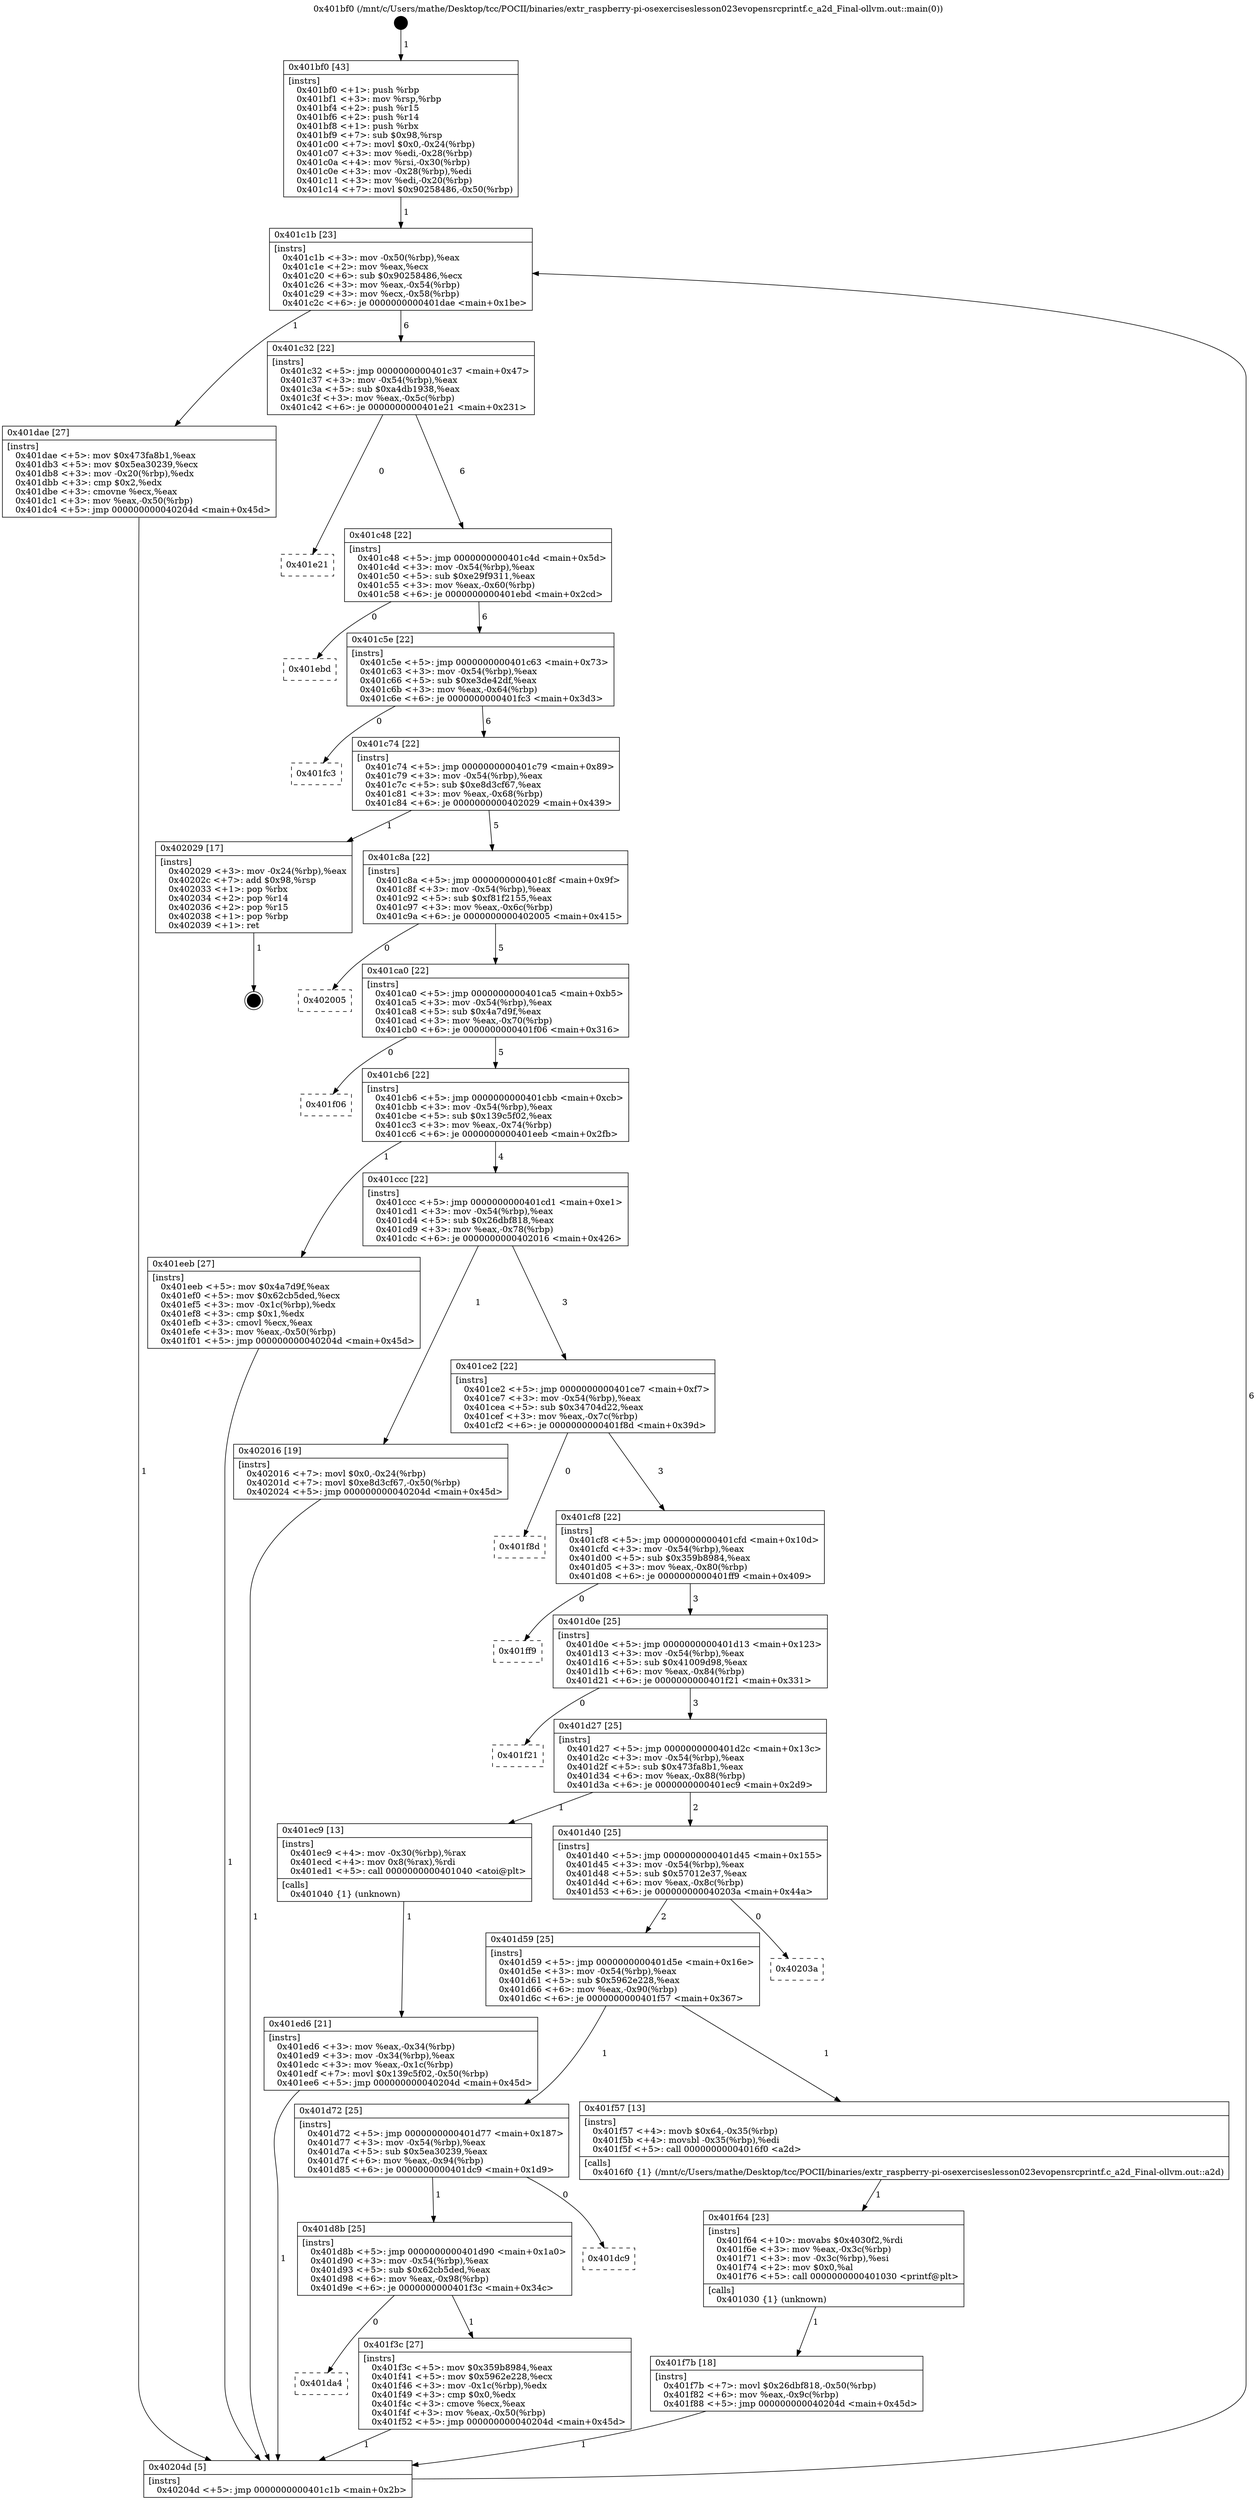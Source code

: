 digraph "0x401bf0" {
  label = "0x401bf0 (/mnt/c/Users/mathe/Desktop/tcc/POCII/binaries/extr_raspberry-pi-osexerciseslesson023evopensrcprintf.c_a2d_Final-ollvm.out::main(0))"
  labelloc = "t"
  node[shape=record]

  Entry [label="",width=0.3,height=0.3,shape=circle,fillcolor=black,style=filled]
  "0x401c1b" [label="{
     0x401c1b [23]\l
     | [instrs]\l
     &nbsp;&nbsp;0x401c1b \<+3\>: mov -0x50(%rbp),%eax\l
     &nbsp;&nbsp;0x401c1e \<+2\>: mov %eax,%ecx\l
     &nbsp;&nbsp;0x401c20 \<+6\>: sub $0x90258486,%ecx\l
     &nbsp;&nbsp;0x401c26 \<+3\>: mov %eax,-0x54(%rbp)\l
     &nbsp;&nbsp;0x401c29 \<+3\>: mov %ecx,-0x58(%rbp)\l
     &nbsp;&nbsp;0x401c2c \<+6\>: je 0000000000401dae \<main+0x1be\>\l
  }"]
  "0x401dae" [label="{
     0x401dae [27]\l
     | [instrs]\l
     &nbsp;&nbsp;0x401dae \<+5\>: mov $0x473fa8b1,%eax\l
     &nbsp;&nbsp;0x401db3 \<+5\>: mov $0x5ea30239,%ecx\l
     &nbsp;&nbsp;0x401db8 \<+3\>: mov -0x20(%rbp),%edx\l
     &nbsp;&nbsp;0x401dbb \<+3\>: cmp $0x2,%edx\l
     &nbsp;&nbsp;0x401dbe \<+3\>: cmovne %ecx,%eax\l
     &nbsp;&nbsp;0x401dc1 \<+3\>: mov %eax,-0x50(%rbp)\l
     &nbsp;&nbsp;0x401dc4 \<+5\>: jmp 000000000040204d \<main+0x45d\>\l
  }"]
  "0x401c32" [label="{
     0x401c32 [22]\l
     | [instrs]\l
     &nbsp;&nbsp;0x401c32 \<+5\>: jmp 0000000000401c37 \<main+0x47\>\l
     &nbsp;&nbsp;0x401c37 \<+3\>: mov -0x54(%rbp),%eax\l
     &nbsp;&nbsp;0x401c3a \<+5\>: sub $0xa4db1938,%eax\l
     &nbsp;&nbsp;0x401c3f \<+3\>: mov %eax,-0x5c(%rbp)\l
     &nbsp;&nbsp;0x401c42 \<+6\>: je 0000000000401e21 \<main+0x231\>\l
  }"]
  "0x40204d" [label="{
     0x40204d [5]\l
     | [instrs]\l
     &nbsp;&nbsp;0x40204d \<+5\>: jmp 0000000000401c1b \<main+0x2b\>\l
  }"]
  "0x401bf0" [label="{
     0x401bf0 [43]\l
     | [instrs]\l
     &nbsp;&nbsp;0x401bf0 \<+1\>: push %rbp\l
     &nbsp;&nbsp;0x401bf1 \<+3\>: mov %rsp,%rbp\l
     &nbsp;&nbsp;0x401bf4 \<+2\>: push %r15\l
     &nbsp;&nbsp;0x401bf6 \<+2\>: push %r14\l
     &nbsp;&nbsp;0x401bf8 \<+1\>: push %rbx\l
     &nbsp;&nbsp;0x401bf9 \<+7\>: sub $0x98,%rsp\l
     &nbsp;&nbsp;0x401c00 \<+7\>: movl $0x0,-0x24(%rbp)\l
     &nbsp;&nbsp;0x401c07 \<+3\>: mov %edi,-0x28(%rbp)\l
     &nbsp;&nbsp;0x401c0a \<+4\>: mov %rsi,-0x30(%rbp)\l
     &nbsp;&nbsp;0x401c0e \<+3\>: mov -0x28(%rbp),%edi\l
     &nbsp;&nbsp;0x401c11 \<+3\>: mov %edi,-0x20(%rbp)\l
     &nbsp;&nbsp;0x401c14 \<+7\>: movl $0x90258486,-0x50(%rbp)\l
  }"]
  Exit [label="",width=0.3,height=0.3,shape=circle,fillcolor=black,style=filled,peripheries=2]
  "0x401e21" [label="{
     0x401e21\l
  }", style=dashed]
  "0x401c48" [label="{
     0x401c48 [22]\l
     | [instrs]\l
     &nbsp;&nbsp;0x401c48 \<+5\>: jmp 0000000000401c4d \<main+0x5d\>\l
     &nbsp;&nbsp;0x401c4d \<+3\>: mov -0x54(%rbp),%eax\l
     &nbsp;&nbsp;0x401c50 \<+5\>: sub $0xe29f9311,%eax\l
     &nbsp;&nbsp;0x401c55 \<+3\>: mov %eax,-0x60(%rbp)\l
     &nbsp;&nbsp;0x401c58 \<+6\>: je 0000000000401ebd \<main+0x2cd\>\l
  }"]
  "0x401f7b" [label="{
     0x401f7b [18]\l
     | [instrs]\l
     &nbsp;&nbsp;0x401f7b \<+7\>: movl $0x26dbf818,-0x50(%rbp)\l
     &nbsp;&nbsp;0x401f82 \<+6\>: mov %eax,-0x9c(%rbp)\l
     &nbsp;&nbsp;0x401f88 \<+5\>: jmp 000000000040204d \<main+0x45d\>\l
  }"]
  "0x401ebd" [label="{
     0x401ebd\l
  }", style=dashed]
  "0x401c5e" [label="{
     0x401c5e [22]\l
     | [instrs]\l
     &nbsp;&nbsp;0x401c5e \<+5\>: jmp 0000000000401c63 \<main+0x73\>\l
     &nbsp;&nbsp;0x401c63 \<+3\>: mov -0x54(%rbp),%eax\l
     &nbsp;&nbsp;0x401c66 \<+5\>: sub $0xe3de42df,%eax\l
     &nbsp;&nbsp;0x401c6b \<+3\>: mov %eax,-0x64(%rbp)\l
     &nbsp;&nbsp;0x401c6e \<+6\>: je 0000000000401fc3 \<main+0x3d3\>\l
  }"]
  "0x401f64" [label="{
     0x401f64 [23]\l
     | [instrs]\l
     &nbsp;&nbsp;0x401f64 \<+10\>: movabs $0x4030f2,%rdi\l
     &nbsp;&nbsp;0x401f6e \<+3\>: mov %eax,-0x3c(%rbp)\l
     &nbsp;&nbsp;0x401f71 \<+3\>: mov -0x3c(%rbp),%esi\l
     &nbsp;&nbsp;0x401f74 \<+2\>: mov $0x0,%al\l
     &nbsp;&nbsp;0x401f76 \<+5\>: call 0000000000401030 \<printf@plt\>\l
     | [calls]\l
     &nbsp;&nbsp;0x401030 \{1\} (unknown)\l
  }"]
  "0x401fc3" [label="{
     0x401fc3\l
  }", style=dashed]
  "0x401c74" [label="{
     0x401c74 [22]\l
     | [instrs]\l
     &nbsp;&nbsp;0x401c74 \<+5\>: jmp 0000000000401c79 \<main+0x89\>\l
     &nbsp;&nbsp;0x401c79 \<+3\>: mov -0x54(%rbp),%eax\l
     &nbsp;&nbsp;0x401c7c \<+5\>: sub $0xe8d3cf67,%eax\l
     &nbsp;&nbsp;0x401c81 \<+3\>: mov %eax,-0x68(%rbp)\l
     &nbsp;&nbsp;0x401c84 \<+6\>: je 0000000000402029 \<main+0x439\>\l
  }"]
  "0x401da4" [label="{
     0x401da4\l
  }", style=dashed]
  "0x402029" [label="{
     0x402029 [17]\l
     | [instrs]\l
     &nbsp;&nbsp;0x402029 \<+3\>: mov -0x24(%rbp),%eax\l
     &nbsp;&nbsp;0x40202c \<+7\>: add $0x98,%rsp\l
     &nbsp;&nbsp;0x402033 \<+1\>: pop %rbx\l
     &nbsp;&nbsp;0x402034 \<+2\>: pop %r14\l
     &nbsp;&nbsp;0x402036 \<+2\>: pop %r15\l
     &nbsp;&nbsp;0x402038 \<+1\>: pop %rbp\l
     &nbsp;&nbsp;0x402039 \<+1\>: ret\l
  }"]
  "0x401c8a" [label="{
     0x401c8a [22]\l
     | [instrs]\l
     &nbsp;&nbsp;0x401c8a \<+5\>: jmp 0000000000401c8f \<main+0x9f\>\l
     &nbsp;&nbsp;0x401c8f \<+3\>: mov -0x54(%rbp),%eax\l
     &nbsp;&nbsp;0x401c92 \<+5\>: sub $0xf81f2155,%eax\l
     &nbsp;&nbsp;0x401c97 \<+3\>: mov %eax,-0x6c(%rbp)\l
     &nbsp;&nbsp;0x401c9a \<+6\>: je 0000000000402005 \<main+0x415\>\l
  }"]
  "0x401f3c" [label="{
     0x401f3c [27]\l
     | [instrs]\l
     &nbsp;&nbsp;0x401f3c \<+5\>: mov $0x359b8984,%eax\l
     &nbsp;&nbsp;0x401f41 \<+5\>: mov $0x5962e228,%ecx\l
     &nbsp;&nbsp;0x401f46 \<+3\>: mov -0x1c(%rbp),%edx\l
     &nbsp;&nbsp;0x401f49 \<+3\>: cmp $0x0,%edx\l
     &nbsp;&nbsp;0x401f4c \<+3\>: cmove %ecx,%eax\l
     &nbsp;&nbsp;0x401f4f \<+3\>: mov %eax,-0x50(%rbp)\l
     &nbsp;&nbsp;0x401f52 \<+5\>: jmp 000000000040204d \<main+0x45d\>\l
  }"]
  "0x402005" [label="{
     0x402005\l
  }", style=dashed]
  "0x401ca0" [label="{
     0x401ca0 [22]\l
     | [instrs]\l
     &nbsp;&nbsp;0x401ca0 \<+5\>: jmp 0000000000401ca5 \<main+0xb5\>\l
     &nbsp;&nbsp;0x401ca5 \<+3\>: mov -0x54(%rbp),%eax\l
     &nbsp;&nbsp;0x401ca8 \<+5\>: sub $0x4a7d9f,%eax\l
     &nbsp;&nbsp;0x401cad \<+3\>: mov %eax,-0x70(%rbp)\l
     &nbsp;&nbsp;0x401cb0 \<+6\>: je 0000000000401f06 \<main+0x316\>\l
  }"]
  "0x401d8b" [label="{
     0x401d8b [25]\l
     | [instrs]\l
     &nbsp;&nbsp;0x401d8b \<+5\>: jmp 0000000000401d90 \<main+0x1a0\>\l
     &nbsp;&nbsp;0x401d90 \<+3\>: mov -0x54(%rbp),%eax\l
     &nbsp;&nbsp;0x401d93 \<+5\>: sub $0x62cb5ded,%eax\l
     &nbsp;&nbsp;0x401d98 \<+6\>: mov %eax,-0x98(%rbp)\l
     &nbsp;&nbsp;0x401d9e \<+6\>: je 0000000000401f3c \<main+0x34c\>\l
  }"]
  "0x401f06" [label="{
     0x401f06\l
  }", style=dashed]
  "0x401cb6" [label="{
     0x401cb6 [22]\l
     | [instrs]\l
     &nbsp;&nbsp;0x401cb6 \<+5\>: jmp 0000000000401cbb \<main+0xcb\>\l
     &nbsp;&nbsp;0x401cbb \<+3\>: mov -0x54(%rbp),%eax\l
     &nbsp;&nbsp;0x401cbe \<+5\>: sub $0x139c5f02,%eax\l
     &nbsp;&nbsp;0x401cc3 \<+3\>: mov %eax,-0x74(%rbp)\l
     &nbsp;&nbsp;0x401cc6 \<+6\>: je 0000000000401eeb \<main+0x2fb\>\l
  }"]
  "0x401dc9" [label="{
     0x401dc9\l
  }", style=dashed]
  "0x401eeb" [label="{
     0x401eeb [27]\l
     | [instrs]\l
     &nbsp;&nbsp;0x401eeb \<+5\>: mov $0x4a7d9f,%eax\l
     &nbsp;&nbsp;0x401ef0 \<+5\>: mov $0x62cb5ded,%ecx\l
     &nbsp;&nbsp;0x401ef5 \<+3\>: mov -0x1c(%rbp),%edx\l
     &nbsp;&nbsp;0x401ef8 \<+3\>: cmp $0x1,%edx\l
     &nbsp;&nbsp;0x401efb \<+3\>: cmovl %ecx,%eax\l
     &nbsp;&nbsp;0x401efe \<+3\>: mov %eax,-0x50(%rbp)\l
     &nbsp;&nbsp;0x401f01 \<+5\>: jmp 000000000040204d \<main+0x45d\>\l
  }"]
  "0x401ccc" [label="{
     0x401ccc [22]\l
     | [instrs]\l
     &nbsp;&nbsp;0x401ccc \<+5\>: jmp 0000000000401cd1 \<main+0xe1\>\l
     &nbsp;&nbsp;0x401cd1 \<+3\>: mov -0x54(%rbp),%eax\l
     &nbsp;&nbsp;0x401cd4 \<+5\>: sub $0x26dbf818,%eax\l
     &nbsp;&nbsp;0x401cd9 \<+3\>: mov %eax,-0x78(%rbp)\l
     &nbsp;&nbsp;0x401cdc \<+6\>: je 0000000000402016 \<main+0x426\>\l
  }"]
  "0x401d72" [label="{
     0x401d72 [25]\l
     | [instrs]\l
     &nbsp;&nbsp;0x401d72 \<+5\>: jmp 0000000000401d77 \<main+0x187\>\l
     &nbsp;&nbsp;0x401d77 \<+3\>: mov -0x54(%rbp),%eax\l
     &nbsp;&nbsp;0x401d7a \<+5\>: sub $0x5ea30239,%eax\l
     &nbsp;&nbsp;0x401d7f \<+6\>: mov %eax,-0x94(%rbp)\l
     &nbsp;&nbsp;0x401d85 \<+6\>: je 0000000000401dc9 \<main+0x1d9\>\l
  }"]
  "0x402016" [label="{
     0x402016 [19]\l
     | [instrs]\l
     &nbsp;&nbsp;0x402016 \<+7\>: movl $0x0,-0x24(%rbp)\l
     &nbsp;&nbsp;0x40201d \<+7\>: movl $0xe8d3cf67,-0x50(%rbp)\l
     &nbsp;&nbsp;0x402024 \<+5\>: jmp 000000000040204d \<main+0x45d\>\l
  }"]
  "0x401ce2" [label="{
     0x401ce2 [22]\l
     | [instrs]\l
     &nbsp;&nbsp;0x401ce2 \<+5\>: jmp 0000000000401ce7 \<main+0xf7\>\l
     &nbsp;&nbsp;0x401ce7 \<+3\>: mov -0x54(%rbp),%eax\l
     &nbsp;&nbsp;0x401cea \<+5\>: sub $0x34704d22,%eax\l
     &nbsp;&nbsp;0x401cef \<+3\>: mov %eax,-0x7c(%rbp)\l
     &nbsp;&nbsp;0x401cf2 \<+6\>: je 0000000000401f8d \<main+0x39d\>\l
  }"]
  "0x401f57" [label="{
     0x401f57 [13]\l
     | [instrs]\l
     &nbsp;&nbsp;0x401f57 \<+4\>: movb $0x64,-0x35(%rbp)\l
     &nbsp;&nbsp;0x401f5b \<+4\>: movsbl -0x35(%rbp),%edi\l
     &nbsp;&nbsp;0x401f5f \<+5\>: call 00000000004016f0 \<a2d\>\l
     | [calls]\l
     &nbsp;&nbsp;0x4016f0 \{1\} (/mnt/c/Users/mathe/Desktop/tcc/POCII/binaries/extr_raspberry-pi-osexerciseslesson023evopensrcprintf.c_a2d_Final-ollvm.out::a2d)\l
  }"]
  "0x401f8d" [label="{
     0x401f8d\l
  }", style=dashed]
  "0x401cf8" [label="{
     0x401cf8 [22]\l
     | [instrs]\l
     &nbsp;&nbsp;0x401cf8 \<+5\>: jmp 0000000000401cfd \<main+0x10d\>\l
     &nbsp;&nbsp;0x401cfd \<+3\>: mov -0x54(%rbp),%eax\l
     &nbsp;&nbsp;0x401d00 \<+5\>: sub $0x359b8984,%eax\l
     &nbsp;&nbsp;0x401d05 \<+3\>: mov %eax,-0x80(%rbp)\l
     &nbsp;&nbsp;0x401d08 \<+6\>: je 0000000000401ff9 \<main+0x409\>\l
  }"]
  "0x401d59" [label="{
     0x401d59 [25]\l
     | [instrs]\l
     &nbsp;&nbsp;0x401d59 \<+5\>: jmp 0000000000401d5e \<main+0x16e\>\l
     &nbsp;&nbsp;0x401d5e \<+3\>: mov -0x54(%rbp),%eax\l
     &nbsp;&nbsp;0x401d61 \<+5\>: sub $0x5962e228,%eax\l
     &nbsp;&nbsp;0x401d66 \<+6\>: mov %eax,-0x90(%rbp)\l
     &nbsp;&nbsp;0x401d6c \<+6\>: je 0000000000401f57 \<main+0x367\>\l
  }"]
  "0x401ff9" [label="{
     0x401ff9\l
  }", style=dashed]
  "0x401d0e" [label="{
     0x401d0e [25]\l
     | [instrs]\l
     &nbsp;&nbsp;0x401d0e \<+5\>: jmp 0000000000401d13 \<main+0x123\>\l
     &nbsp;&nbsp;0x401d13 \<+3\>: mov -0x54(%rbp),%eax\l
     &nbsp;&nbsp;0x401d16 \<+5\>: sub $0x41009d98,%eax\l
     &nbsp;&nbsp;0x401d1b \<+6\>: mov %eax,-0x84(%rbp)\l
     &nbsp;&nbsp;0x401d21 \<+6\>: je 0000000000401f21 \<main+0x331\>\l
  }"]
  "0x40203a" [label="{
     0x40203a\l
  }", style=dashed]
  "0x401f21" [label="{
     0x401f21\l
  }", style=dashed]
  "0x401d27" [label="{
     0x401d27 [25]\l
     | [instrs]\l
     &nbsp;&nbsp;0x401d27 \<+5\>: jmp 0000000000401d2c \<main+0x13c\>\l
     &nbsp;&nbsp;0x401d2c \<+3\>: mov -0x54(%rbp),%eax\l
     &nbsp;&nbsp;0x401d2f \<+5\>: sub $0x473fa8b1,%eax\l
     &nbsp;&nbsp;0x401d34 \<+6\>: mov %eax,-0x88(%rbp)\l
     &nbsp;&nbsp;0x401d3a \<+6\>: je 0000000000401ec9 \<main+0x2d9\>\l
  }"]
  "0x401ed6" [label="{
     0x401ed6 [21]\l
     | [instrs]\l
     &nbsp;&nbsp;0x401ed6 \<+3\>: mov %eax,-0x34(%rbp)\l
     &nbsp;&nbsp;0x401ed9 \<+3\>: mov -0x34(%rbp),%eax\l
     &nbsp;&nbsp;0x401edc \<+3\>: mov %eax,-0x1c(%rbp)\l
     &nbsp;&nbsp;0x401edf \<+7\>: movl $0x139c5f02,-0x50(%rbp)\l
     &nbsp;&nbsp;0x401ee6 \<+5\>: jmp 000000000040204d \<main+0x45d\>\l
  }"]
  "0x401ec9" [label="{
     0x401ec9 [13]\l
     | [instrs]\l
     &nbsp;&nbsp;0x401ec9 \<+4\>: mov -0x30(%rbp),%rax\l
     &nbsp;&nbsp;0x401ecd \<+4\>: mov 0x8(%rax),%rdi\l
     &nbsp;&nbsp;0x401ed1 \<+5\>: call 0000000000401040 \<atoi@plt\>\l
     | [calls]\l
     &nbsp;&nbsp;0x401040 \{1\} (unknown)\l
  }"]
  "0x401d40" [label="{
     0x401d40 [25]\l
     | [instrs]\l
     &nbsp;&nbsp;0x401d40 \<+5\>: jmp 0000000000401d45 \<main+0x155\>\l
     &nbsp;&nbsp;0x401d45 \<+3\>: mov -0x54(%rbp),%eax\l
     &nbsp;&nbsp;0x401d48 \<+5\>: sub $0x57012e37,%eax\l
     &nbsp;&nbsp;0x401d4d \<+6\>: mov %eax,-0x8c(%rbp)\l
     &nbsp;&nbsp;0x401d53 \<+6\>: je 000000000040203a \<main+0x44a\>\l
  }"]
  Entry -> "0x401bf0" [label=" 1"]
  "0x401c1b" -> "0x401dae" [label=" 1"]
  "0x401c1b" -> "0x401c32" [label=" 6"]
  "0x401dae" -> "0x40204d" [label=" 1"]
  "0x401bf0" -> "0x401c1b" [label=" 1"]
  "0x40204d" -> "0x401c1b" [label=" 6"]
  "0x402029" -> Exit [label=" 1"]
  "0x401c32" -> "0x401e21" [label=" 0"]
  "0x401c32" -> "0x401c48" [label=" 6"]
  "0x402016" -> "0x40204d" [label=" 1"]
  "0x401c48" -> "0x401ebd" [label=" 0"]
  "0x401c48" -> "0x401c5e" [label=" 6"]
  "0x401f7b" -> "0x40204d" [label=" 1"]
  "0x401c5e" -> "0x401fc3" [label=" 0"]
  "0x401c5e" -> "0x401c74" [label=" 6"]
  "0x401f64" -> "0x401f7b" [label=" 1"]
  "0x401c74" -> "0x402029" [label=" 1"]
  "0x401c74" -> "0x401c8a" [label=" 5"]
  "0x401f57" -> "0x401f64" [label=" 1"]
  "0x401c8a" -> "0x402005" [label=" 0"]
  "0x401c8a" -> "0x401ca0" [label=" 5"]
  "0x401f3c" -> "0x40204d" [label=" 1"]
  "0x401ca0" -> "0x401f06" [label=" 0"]
  "0x401ca0" -> "0x401cb6" [label=" 5"]
  "0x401d8b" -> "0x401f3c" [label=" 1"]
  "0x401cb6" -> "0x401eeb" [label=" 1"]
  "0x401cb6" -> "0x401ccc" [label=" 4"]
  "0x401d8b" -> "0x401da4" [label=" 0"]
  "0x401ccc" -> "0x402016" [label=" 1"]
  "0x401ccc" -> "0x401ce2" [label=" 3"]
  "0x401d72" -> "0x401dc9" [label=" 0"]
  "0x401ce2" -> "0x401f8d" [label=" 0"]
  "0x401ce2" -> "0x401cf8" [label=" 3"]
  "0x401d72" -> "0x401d8b" [label=" 1"]
  "0x401cf8" -> "0x401ff9" [label=" 0"]
  "0x401cf8" -> "0x401d0e" [label=" 3"]
  "0x401d59" -> "0x401f57" [label=" 1"]
  "0x401d0e" -> "0x401f21" [label=" 0"]
  "0x401d0e" -> "0x401d27" [label=" 3"]
  "0x401d59" -> "0x401d72" [label=" 1"]
  "0x401d27" -> "0x401ec9" [label=" 1"]
  "0x401d27" -> "0x401d40" [label=" 2"]
  "0x401ec9" -> "0x401ed6" [label=" 1"]
  "0x401ed6" -> "0x40204d" [label=" 1"]
  "0x401eeb" -> "0x40204d" [label=" 1"]
  "0x401d40" -> "0x401d59" [label=" 2"]
  "0x401d40" -> "0x40203a" [label=" 0"]
}
